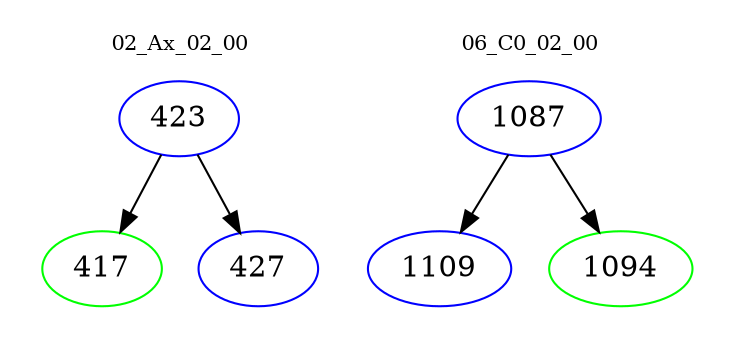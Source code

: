 digraph{
subgraph cluster_0 {
color = white
label = "02_Ax_02_00";
fontsize=10;
T0_423 [label="423", color="blue"]
T0_423 -> T0_417 [color="black"]
T0_417 [label="417", color="green"]
T0_423 -> T0_427 [color="black"]
T0_427 [label="427", color="blue"]
}
subgraph cluster_1 {
color = white
label = "06_C0_02_00";
fontsize=10;
T1_1087 [label="1087", color="blue"]
T1_1087 -> T1_1109 [color="black"]
T1_1109 [label="1109", color="blue"]
T1_1087 -> T1_1094 [color="black"]
T1_1094 [label="1094", color="green"]
}
}
